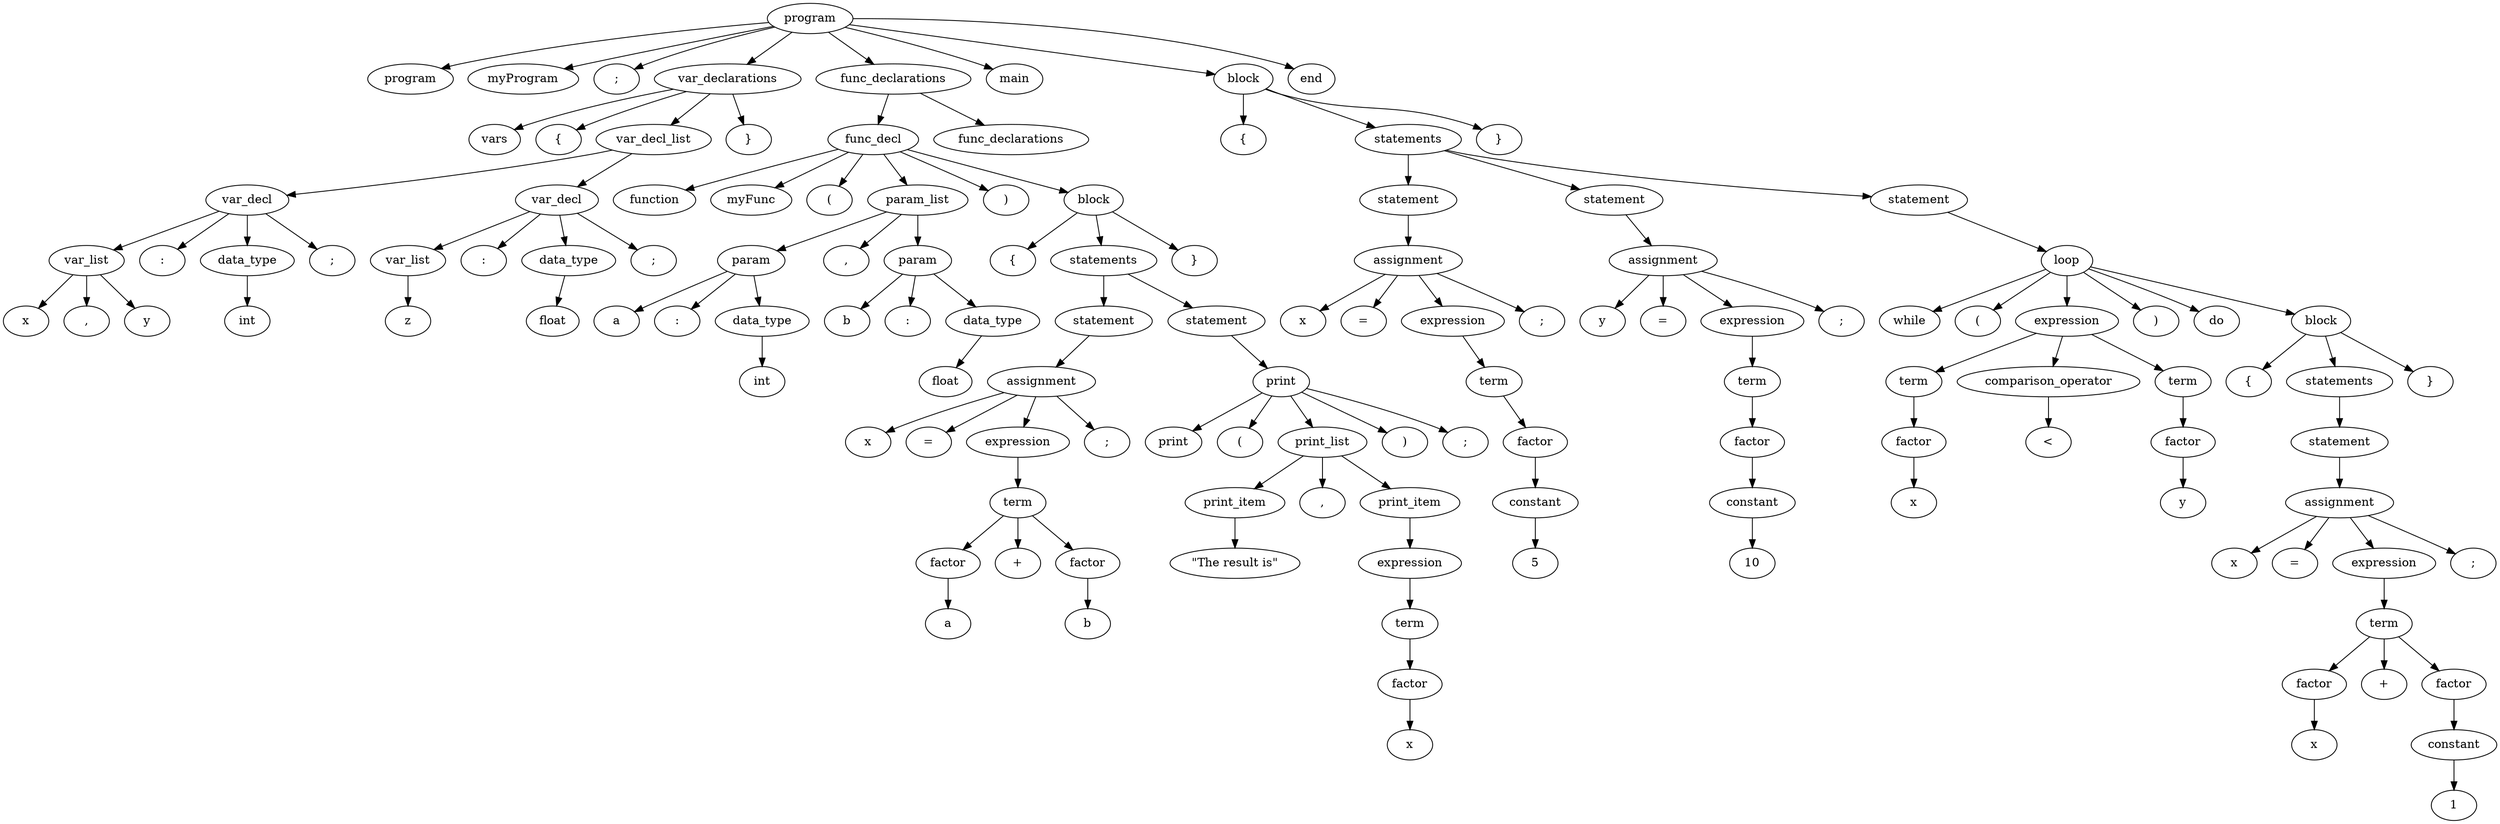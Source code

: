 digraph G {
  node1 [label="program"];
  node1 -> node2;
  node2 [label="program"];
  node1 -> node3;
  node3 [label="myProgram"];
  node1 -> node4;
  node4 [label=";"];
  node1 -> node5;
  node5 [label="var_declarations"];
  node5 -> node6;
  node6 [label="vars"];
  node5 -> node7;
  node7 [label="{"];
  node5 -> node8;
  node8 [label="var_decl_list"];
  node8 -> node9;
  node9 [label="var_decl"];
  node9 -> node10;
  node10 [label="var_list"];
  node10 -> node11;
  node11 [label="x"];
  node10 -> node12;
  node12 [label=","];
  node10 -> node13;
  node13 [label="y"];
  node9 -> node14;
  node14 [label=":"];
  node9 -> node15;
  node15 [label="data_type"];
  node15 -> node16;
  node16 [label="int"];
  node9 -> node17;
  node17 [label=";"];
  node8 -> node18;
  node18 [label="var_decl"];
  node18 -> node19;
  node19 [label="var_list"];
  node19 -> node20;
  node20 [label="z"];
  node18 -> node21;
  node21 [label=":"];
  node18 -> node22;
  node22 [label="data_type"];
  node22 -> node23;
  node23 [label="float"];
  node18 -> node24;
  node24 [label=";"];
  node5 -> node25;
  node25 [label="}"];
  node1 -> node26;
  node26 [label="func_declarations"];
  node26 -> node27;
  node27 [label="func_decl"];
  node27 -> node28;
  node28 [label="function"];
  node27 -> node29;
  node29 [label="myFunc"];
  node27 -> node30;
  node30 [label="("];
  node27 -> node31;
  node31 [label="param_list"];
  node31 -> node32;
  node32 [label="param"];
  node32 -> node33;
  node33 [label="a"];
  node32 -> node34;
  node34 [label=":"];
  node32 -> node35;
  node35 [label="data_type"];
  node35 -> node36;
  node36 [label="int"];
  node31 -> node37;
  node37 [label=","];
  node31 -> node38;
  node38 [label="param"];
  node38 -> node39;
  node39 [label="b"];
  node38 -> node40;
  node40 [label=":"];
  node38 -> node41;
  node41 [label="data_type"];
  node41 -> node42;
  node42 [label="float"];
  node27 -> node43;
  node43 [label=")"];
  node27 -> node44;
  node44 [label="block"];
  node44 -> node45;
  node45 [label="{"];
  node44 -> node46;
  node46 [label="statements"];
  node46 -> node47;
  node47 [label="statement"];
  node47 -> node48;
  node48 [label="assignment"];
  node48 -> node49;
  node49 [label="x"];
  node48 -> node50;
  node50 [label="="];
  node48 -> node51;
  node51 [label="expression"];
  node51 -> node52;
  node52 [label="term"];
  node52 -> node53;
  node53 [label="factor"];
  node53 -> node54;
  node54 [label="a"];
  node52 -> node55;
  node55 [label="+"];
  node52 -> node56;
  node56 [label="factor"];
  node56 -> node57;
  node57 [label="b"];
  node48 -> node58;
  node58 [label=";"];
  node46 -> node59;
  node59 [label="statement"];
  node59 -> node60;
  node60 [label="print"];
  node60 -> node61;
  node61 [label="print"];
  node60 -> node62;
  node62 [label="("];
  node60 -> node63;
  node63 [label="print_list"];
  node63 -> node64;
  node64 [label="print_item"];
  node64 -> node65;
  node65 [label="\"The result is\""];
  node63 -> node66;
  node66 [label=","];
  node63 -> node67;
  node67 [label="print_item"];
  node67 -> node68;
  node68 [label="expression"];
  node68 -> node69;
  node69 [label="term"];
  node69 -> node70;
  node70 [label="factor"];
  node70 -> node71;
  node71 [label="x"];
  node60 -> node72;
  node72 [label=")"];
  node60 -> node73;
  node73 [label=";"];
  node44 -> node74;
  node74 [label="}"];
  node26 -> node75;
  node75 [label="func_declarations"];
  node1 -> node76;
  node76 [label="main"];
  node1 -> node77;
  node77 [label="block"];
  node77 -> node78;
  node78 [label="{"];
  node77 -> node79;
  node79 [label="statements"];
  node79 -> node80;
  node80 [label="statement"];
  node80 -> node81;
  node81 [label="assignment"];
  node81 -> node82;
  node82 [label="x"];
  node81 -> node83;
  node83 [label="="];
  node81 -> node84;
  node84 [label="expression"];
  node84 -> node85;
  node85 [label="term"];
  node85 -> node86;
  node86 [label="factor"];
  node86 -> node87;
  node87 [label="constant"];
  node87 -> node88;
  node88 [label="5"];
  node81 -> node89;
  node89 [label=";"];
  node79 -> node90;
  node90 [label="statement"];
  node90 -> node91;
  node91 [label="assignment"];
  node91 -> node92;
  node92 [label="y"];
  node91 -> node93;
  node93 [label="="];
  node91 -> node94;
  node94 [label="expression"];
  node94 -> node95;
  node95 [label="term"];
  node95 -> node96;
  node96 [label="factor"];
  node96 -> node97;
  node97 [label="constant"];
  node97 -> node98;
  node98 [label="10"];
  node91 -> node99;
  node99 [label=";"];
  node79 -> node100;
  node100 [label="statement"];
  node100 -> node101;
  node101 [label="loop"];
  node101 -> node102;
  node102 [label="while"];
  node101 -> node103;
  node103 [label="("];
  node101 -> node104;
  node104 [label="expression"];
  node104 -> node105;
  node105 [label="term"];
  node105 -> node106;
  node106 [label="factor"];
  node106 -> node107;
  node107 [label="x"];
  node104 -> node108;
  node108 [label="comparison_operator"];
  node108 -> node109;
  node109 [label="<"];
  node104 -> node110;
  node110 [label="term"];
  node110 -> node111;
  node111 [label="factor"];
  node111 -> node112;
  node112 [label="y"];
  node101 -> node113;
  node113 [label=")"];
  node101 -> node114;
  node114 [label="do"];
  node101 -> node115;
  node115 [label="block"];
  node115 -> node116;
  node116 [label="{"];
  node115 -> node117;
  node117 [label="statements"];
  node117 -> node118;
  node118 [label="statement"];
  node118 -> node119;
  node119 [label="assignment"];
  node119 -> node120;
  node120 [label="x"];
  node119 -> node121;
  node121 [label="="];
  node119 -> node122;
  node122 [label="expression"];
  node122 -> node123;
  node123 [label="term"];
  node123 -> node124;
  node124 [label="factor"];
  node124 -> node125;
  node125 [label="x"];
  node123 -> node126;
  node126 [label="+"];
  node123 -> node127;
  node127 [label="factor"];
  node127 -> node128;
  node128 [label="constant"];
  node128 -> node129;
  node129 [label="1"];
  node119 -> node130;
  node130 [label=";"];
  node115 -> node131;
  node131 [label="}"];
  node77 -> node132;
  node132 [label="}"];
  node1 -> node133;
  node133 [label="end"];
}
